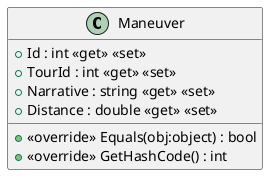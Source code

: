@startuml
class Maneuver {
    + Id : int <<get>> <<set>>
    + TourId : int <<get>> <<set>>
    + Narrative : string <<get>> <<set>>
    + Distance : double <<get>> <<set>>
    + <<override>> Equals(obj:object) : bool
    + <<override>> GetHashCode() : int
}
@enduml
